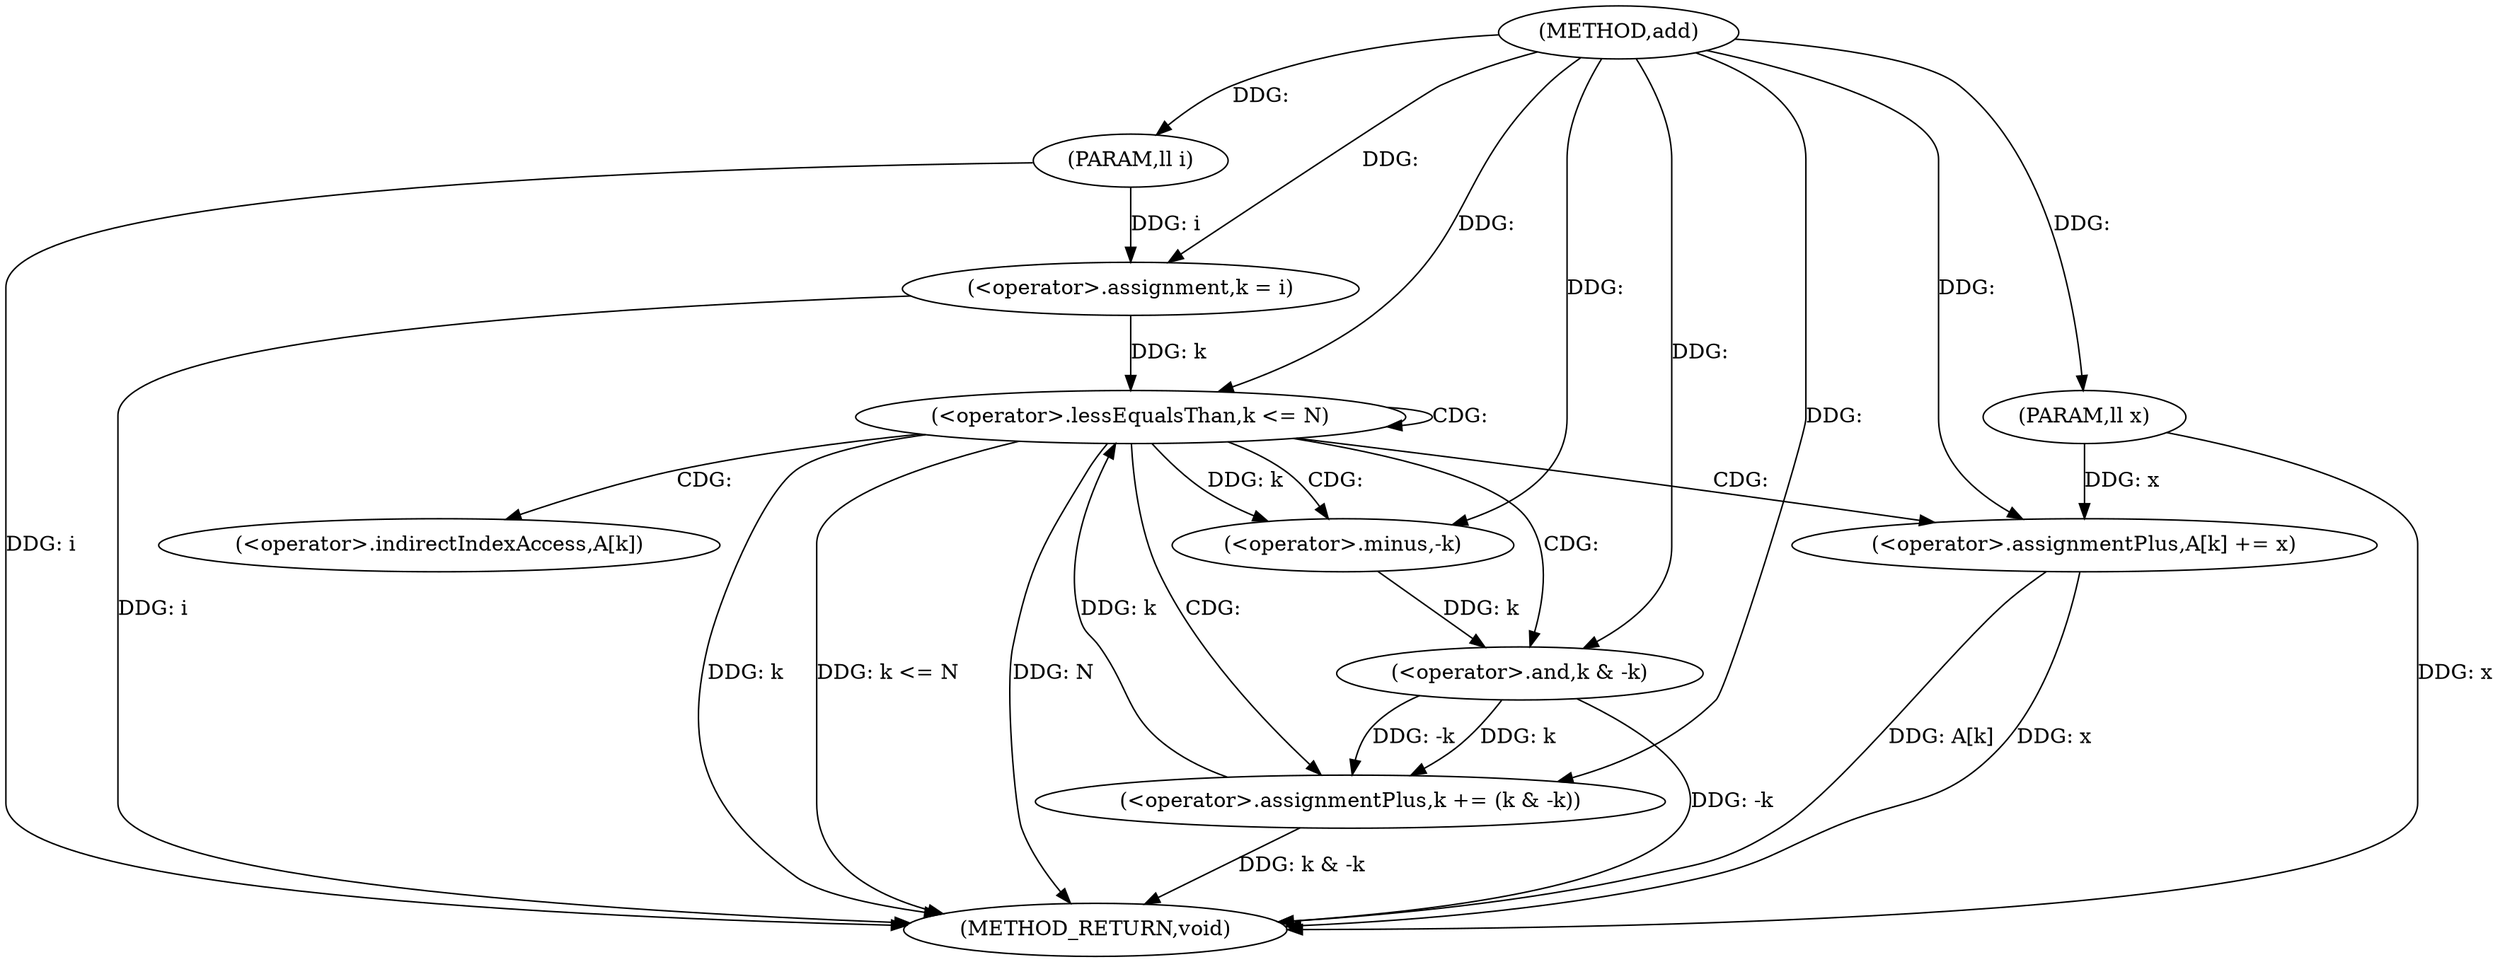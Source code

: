 digraph "add" {  
"1000132" [label = "(METHOD,add)" ]
"1000155" [label = "(METHOD_RETURN,void)" ]
"1000133" [label = "(PARAM,ll i)" ]
"1000134" [label = "(PARAM,ll x)" ]
"1000138" [label = "(<operator>.assignment,k = i)" ]
"1000141" [label = "(<operator>.lessEqualsThan,k <= N)" ]
"1000144" [label = "(<operator>.assignmentPlus,k += (k & -k))" ]
"1000150" [label = "(<operator>.assignmentPlus,A[k] += x)" ]
"1000146" [label = "(<operator>.and,k & -k)" ]
"1000148" [label = "(<operator>.minus,-k)" ]
"1000151" [label = "(<operator>.indirectIndexAccess,A[k])" ]
  "1000133" -> "1000155"  [ label = "DDG: i"] 
  "1000134" -> "1000155"  [ label = "DDG: x"] 
  "1000138" -> "1000155"  [ label = "DDG: i"] 
  "1000141" -> "1000155"  [ label = "DDG: k"] 
  "1000141" -> "1000155"  [ label = "DDG: k <= N"] 
  "1000150" -> "1000155"  [ label = "DDG: A[k]"] 
  "1000150" -> "1000155"  [ label = "DDG: x"] 
  "1000146" -> "1000155"  [ label = "DDG: -k"] 
  "1000144" -> "1000155"  [ label = "DDG: k & -k"] 
  "1000141" -> "1000155"  [ label = "DDG: N"] 
  "1000132" -> "1000133"  [ label = "DDG: "] 
  "1000132" -> "1000134"  [ label = "DDG: "] 
  "1000133" -> "1000138"  [ label = "DDG: i"] 
  "1000132" -> "1000138"  [ label = "DDG: "] 
  "1000146" -> "1000144"  [ label = "DDG: -k"] 
  "1000146" -> "1000144"  [ label = "DDG: k"] 
  "1000134" -> "1000150"  [ label = "DDG: x"] 
  "1000132" -> "1000150"  [ label = "DDG: "] 
  "1000138" -> "1000141"  [ label = "DDG: k"] 
  "1000144" -> "1000141"  [ label = "DDG: k"] 
  "1000132" -> "1000141"  [ label = "DDG: "] 
  "1000132" -> "1000144"  [ label = "DDG: "] 
  "1000148" -> "1000146"  [ label = "DDG: k"] 
  "1000132" -> "1000146"  [ label = "DDG: "] 
  "1000141" -> "1000148"  [ label = "DDG: k"] 
  "1000132" -> "1000148"  [ label = "DDG: "] 
  "1000141" -> "1000141"  [ label = "CDG: "] 
  "1000141" -> "1000151"  [ label = "CDG: "] 
  "1000141" -> "1000150"  [ label = "CDG: "] 
  "1000141" -> "1000148"  [ label = "CDG: "] 
  "1000141" -> "1000146"  [ label = "CDG: "] 
  "1000141" -> "1000144"  [ label = "CDG: "] 
}
